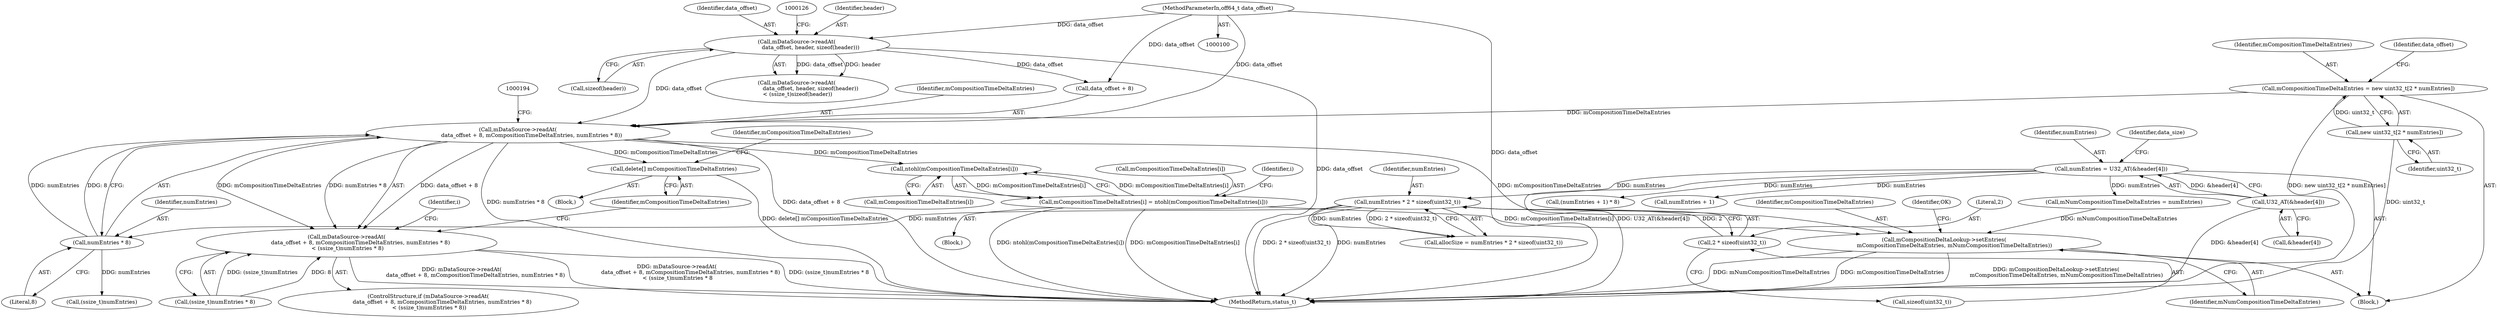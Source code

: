 digraph "0_Android_cf1581c66c2ad8c5b1aaca2e43e350cf5974f46d@API" {
"1000184" [label="(Call,mDataSource->readAt(\n                data_offset + 8, mCompositionTimeDeltaEntries, numEntries * 8))"];
"1000120" [label="(Call,mDataSource->readAt(\n                data_offset, header, sizeof(header)))"];
"1000101" [label="(MethodParameterIn,off64_t data_offset)"];
"1000178" [label="(Call,mCompositionTimeDeltaEntries = new uint32_t[2 * numEntries])"];
"1000180" [label="(Call,new uint32_t[2 * numEntries])"];
"1000189" [label="(Call,numEntries * 8)"];
"1000165" [label="(Call,numEntries * 2 * sizeof(uint32_t))"];
"1000141" [label="(Call,numEntries = U32_AT(&header[4]))"];
"1000143" [label="(Call,U32_AT(&header[4]))"];
"1000167" [label="(Call,2 * sizeof(uint32_t))"];
"1000183" [label="(Call,mDataSource->readAt(\n                data_offset + 8, mCompositionTimeDeltaEntries, numEntries * 8)\n < (ssize_t)numEntries * 8)"];
"1000198" [label="(Call,delete[] mCompositionTimeDeltaEntries)"];
"1000222" [label="(Call,ntohl(mCompositionTimeDeltaEntries[i]))"];
"1000218" [label="(Call,mCompositionTimeDeltaEntries[i] = ntohl(mCompositionTimeDeltaEntries[i]))"];
"1000226" [label="(Call,mCompositionDeltaLookup->setEntries(\n            mCompositionTimeDeltaEntries, mNumCompositionTimeDeltaEntries))"];
"1000168" [label="(Literal,2)"];
"1000142" [label="(Identifier,numEntries)"];
"1000201" [label="(Identifier,mCompositionTimeDeltaEntries)"];
"1000189" [label="(Call,numEntries * 8)"];
"1000101" [label="(MethodParameterIn,off64_t data_offset)"];
"1000228" [label="(Identifier,mNumCompositionTimeDeltaEntries)"];
"1000190" [label="(Identifier,numEntries)"];
"1000227" [label="(Identifier,mCompositionTimeDeltaEntries)"];
"1000217" [label="(Block,)"];
"1000185" [label="(Call,data_offset + 8)"];
"1000193" [label="(Call,(ssize_t)numEntries)"];
"1000208" [label="(Identifier,i)"];
"1000182" [label="(ControlStructure,if (mDataSource->readAt(\n                data_offset + 8, mCompositionTimeDeltaEntries, numEntries * 8)\n < (ssize_t)numEntries * 8))"];
"1000119" [label="(Call,mDataSource->readAt(\n                data_offset, header, sizeof(header))\n < (ssize_t)sizeof(header))"];
"1000163" [label="(Call,allocSize = numEntries * 2 * sizeof(uint32_t))"];
"1000122" [label="(Identifier,header)"];
"1000169" [label="(Call,sizeof(uint32_t))"];
"1000216" [label="(Identifier,i)"];
"1000179" [label="(Identifier,mCompositionTimeDeltaEntries)"];
"1000226" [label="(Call,mCompositionDeltaLookup->setEntries(\n            mCompositionTimeDeltaEntries, mNumCompositionTimeDeltaEntries))"];
"1000120" [label="(Call,mDataSource->readAt(\n                data_offset, header, sizeof(header)))"];
"1000218" [label="(Call,mCompositionTimeDeltaEntries[i] = ntohl(mCompositionTimeDeltaEntries[i]))"];
"1000166" [label="(Identifier,numEntries)"];
"1000152" [label="(Call,numEntries + 1)"];
"1000159" [label="(Call,mNumCompositionTimeDeltaEntries = numEntries)"];
"1000192" [label="(Call,(ssize_t)numEntries * 8)"];
"1000178" [label="(Call,mCompositionTimeDeltaEntries = new uint32_t[2 * numEntries])"];
"1000180" [label="(Call,new uint32_t[2 * numEntries])"];
"1000181" [label="(Identifier,uint32_t)"];
"1000219" [label="(Call,mCompositionTimeDeltaEntries[i])"];
"1000151" [label="(Call,(numEntries + 1) * 8)"];
"1000186" [label="(Identifier,data_offset)"];
"1000144" [label="(Call,&header[4])"];
"1000143" [label="(Call,U32_AT(&header[4]))"];
"1000150" [label="(Identifier,data_size)"];
"1000222" [label="(Call,ntohl(mCompositionTimeDeltaEntries[i]))"];
"1000165" [label="(Call,numEntries * 2 * sizeof(uint32_t))"];
"1000199" [label="(Identifier,mCompositionTimeDeltaEntries)"];
"1000141" [label="(Call,numEntries = U32_AT(&header[4]))"];
"1000231" [label="(MethodReturn,status_t)"];
"1000198" [label="(Call,delete[] mCompositionTimeDeltaEntries)"];
"1000121" [label="(Identifier,data_offset)"];
"1000230" [label="(Identifier,OK)"];
"1000123" [label="(Call,sizeof(header))"];
"1000184" [label="(Call,mDataSource->readAt(\n                data_offset + 8, mCompositionTimeDeltaEntries, numEntries * 8))"];
"1000191" [label="(Literal,8)"];
"1000103" [label="(Block,)"];
"1000223" [label="(Call,mCompositionTimeDeltaEntries[i])"];
"1000183" [label="(Call,mDataSource->readAt(\n                data_offset + 8, mCompositionTimeDeltaEntries, numEntries * 8)\n < (ssize_t)numEntries * 8)"];
"1000167" [label="(Call,2 * sizeof(uint32_t))"];
"1000188" [label="(Identifier,mCompositionTimeDeltaEntries)"];
"1000197" [label="(Block,)"];
"1000184" -> "1000183"  [label="AST: "];
"1000184" -> "1000189"  [label="CFG: "];
"1000185" -> "1000184"  [label="AST: "];
"1000188" -> "1000184"  [label="AST: "];
"1000189" -> "1000184"  [label="AST: "];
"1000194" -> "1000184"  [label="CFG: "];
"1000184" -> "1000231"  [label="DDG: data_offset + 8"];
"1000184" -> "1000231"  [label="DDG: numEntries * 8"];
"1000184" -> "1000183"  [label="DDG: data_offset + 8"];
"1000184" -> "1000183"  [label="DDG: mCompositionTimeDeltaEntries"];
"1000184" -> "1000183"  [label="DDG: numEntries * 8"];
"1000120" -> "1000184"  [label="DDG: data_offset"];
"1000101" -> "1000184"  [label="DDG: data_offset"];
"1000178" -> "1000184"  [label="DDG: mCompositionTimeDeltaEntries"];
"1000189" -> "1000184"  [label="DDG: numEntries"];
"1000189" -> "1000184"  [label="DDG: 8"];
"1000184" -> "1000198"  [label="DDG: mCompositionTimeDeltaEntries"];
"1000184" -> "1000222"  [label="DDG: mCompositionTimeDeltaEntries"];
"1000184" -> "1000226"  [label="DDG: mCompositionTimeDeltaEntries"];
"1000120" -> "1000119"  [label="AST: "];
"1000120" -> "1000123"  [label="CFG: "];
"1000121" -> "1000120"  [label="AST: "];
"1000122" -> "1000120"  [label="AST: "];
"1000123" -> "1000120"  [label="AST: "];
"1000126" -> "1000120"  [label="CFG: "];
"1000120" -> "1000231"  [label="DDG: data_offset"];
"1000120" -> "1000119"  [label="DDG: data_offset"];
"1000120" -> "1000119"  [label="DDG: header"];
"1000101" -> "1000120"  [label="DDG: data_offset"];
"1000120" -> "1000185"  [label="DDG: data_offset"];
"1000101" -> "1000100"  [label="AST: "];
"1000101" -> "1000231"  [label="DDG: data_offset"];
"1000101" -> "1000185"  [label="DDG: data_offset"];
"1000178" -> "1000103"  [label="AST: "];
"1000178" -> "1000180"  [label="CFG: "];
"1000179" -> "1000178"  [label="AST: "];
"1000180" -> "1000178"  [label="AST: "];
"1000186" -> "1000178"  [label="CFG: "];
"1000178" -> "1000231"  [label="DDG: new uint32_t[2 * numEntries]"];
"1000180" -> "1000178"  [label="DDG: uint32_t"];
"1000180" -> "1000181"  [label="CFG: "];
"1000181" -> "1000180"  [label="AST: "];
"1000180" -> "1000231"  [label="DDG: uint32_t"];
"1000189" -> "1000191"  [label="CFG: "];
"1000190" -> "1000189"  [label="AST: "];
"1000191" -> "1000189"  [label="AST: "];
"1000165" -> "1000189"  [label="DDG: numEntries"];
"1000189" -> "1000193"  [label="DDG: numEntries"];
"1000165" -> "1000163"  [label="AST: "];
"1000165" -> "1000167"  [label="CFG: "];
"1000166" -> "1000165"  [label="AST: "];
"1000167" -> "1000165"  [label="AST: "];
"1000163" -> "1000165"  [label="CFG: "];
"1000165" -> "1000231"  [label="DDG: numEntries"];
"1000165" -> "1000231"  [label="DDG: 2 * sizeof(uint32_t)"];
"1000165" -> "1000163"  [label="DDG: numEntries"];
"1000165" -> "1000163"  [label="DDG: 2 * sizeof(uint32_t)"];
"1000141" -> "1000165"  [label="DDG: numEntries"];
"1000167" -> "1000165"  [label="DDG: 2"];
"1000141" -> "1000103"  [label="AST: "];
"1000141" -> "1000143"  [label="CFG: "];
"1000142" -> "1000141"  [label="AST: "];
"1000143" -> "1000141"  [label="AST: "];
"1000150" -> "1000141"  [label="CFG: "];
"1000141" -> "1000231"  [label="DDG: U32_AT(&header[4])"];
"1000143" -> "1000141"  [label="DDG: &header[4]"];
"1000141" -> "1000151"  [label="DDG: numEntries"];
"1000141" -> "1000152"  [label="DDG: numEntries"];
"1000141" -> "1000159"  [label="DDG: numEntries"];
"1000143" -> "1000144"  [label="CFG: "];
"1000144" -> "1000143"  [label="AST: "];
"1000143" -> "1000231"  [label="DDG: &header[4]"];
"1000167" -> "1000169"  [label="CFG: "];
"1000168" -> "1000167"  [label="AST: "];
"1000169" -> "1000167"  [label="AST: "];
"1000183" -> "1000182"  [label="AST: "];
"1000183" -> "1000192"  [label="CFG: "];
"1000192" -> "1000183"  [label="AST: "];
"1000199" -> "1000183"  [label="CFG: "];
"1000208" -> "1000183"  [label="CFG: "];
"1000183" -> "1000231"  [label="DDG: mDataSource->readAt(\n                data_offset + 8, mCompositionTimeDeltaEntries, numEntries * 8)"];
"1000183" -> "1000231"  [label="DDG: mDataSource->readAt(\n                data_offset + 8, mCompositionTimeDeltaEntries, numEntries * 8)\n < (ssize_t)numEntries * 8"];
"1000183" -> "1000231"  [label="DDG: (ssize_t)numEntries * 8"];
"1000192" -> "1000183"  [label="DDG: (ssize_t)numEntries"];
"1000192" -> "1000183"  [label="DDG: 8"];
"1000198" -> "1000197"  [label="AST: "];
"1000198" -> "1000199"  [label="CFG: "];
"1000199" -> "1000198"  [label="AST: "];
"1000201" -> "1000198"  [label="CFG: "];
"1000198" -> "1000231"  [label="DDG: delete[] mCompositionTimeDeltaEntries"];
"1000222" -> "1000218"  [label="AST: "];
"1000222" -> "1000223"  [label="CFG: "];
"1000223" -> "1000222"  [label="AST: "];
"1000218" -> "1000222"  [label="CFG: "];
"1000222" -> "1000218"  [label="DDG: mCompositionTimeDeltaEntries[i]"];
"1000218" -> "1000222"  [label="DDG: mCompositionTimeDeltaEntries[i]"];
"1000218" -> "1000217"  [label="AST: "];
"1000219" -> "1000218"  [label="AST: "];
"1000216" -> "1000218"  [label="CFG: "];
"1000218" -> "1000231"  [label="DDG: mCompositionTimeDeltaEntries[i]"];
"1000218" -> "1000231"  [label="DDG: ntohl(mCompositionTimeDeltaEntries[i])"];
"1000218" -> "1000226"  [label="DDG: mCompositionTimeDeltaEntries[i]"];
"1000226" -> "1000103"  [label="AST: "];
"1000226" -> "1000228"  [label="CFG: "];
"1000227" -> "1000226"  [label="AST: "];
"1000228" -> "1000226"  [label="AST: "];
"1000230" -> "1000226"  [label="CFG: "];
"1000226" -> "1000231"  [label="DDG: mCompositionTimeDeltaEntries"];
"1000226" -> "1000231"  [label="DDG: mCompositionDeltaLookup->setEntries(\n            mCompositionTimeDeltaEntries, mNumCompositionTimeDeltaEntries)"];
"1000226" -> "1000231"  [label="DDG: mNumCompositionTimeDeltaEntries"];
"1000159" -> "1000226"  [label="DDG: mNumCompositionTimeDeltaEntries"];
}
